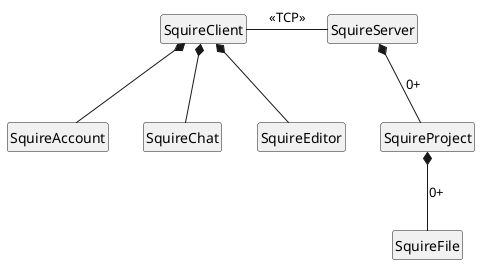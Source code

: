 @startuml
hide circle
hide empty members

class "SquireAccount" as ua
class "SquireClient" as sq
class "SquireServer" as sqs
class "SquireChat" as sqc
class "SquireProject" as sqp
class "SquireFile" as sqf
class "SquireEditor" as sqe

sqp *-- sqf : 0+
sqs *-- sqp : 0+
sq *-- ua  
sq *-- sqe
sq *-- sqc 
sq - sqs :  <<TCP>>

@enduml
